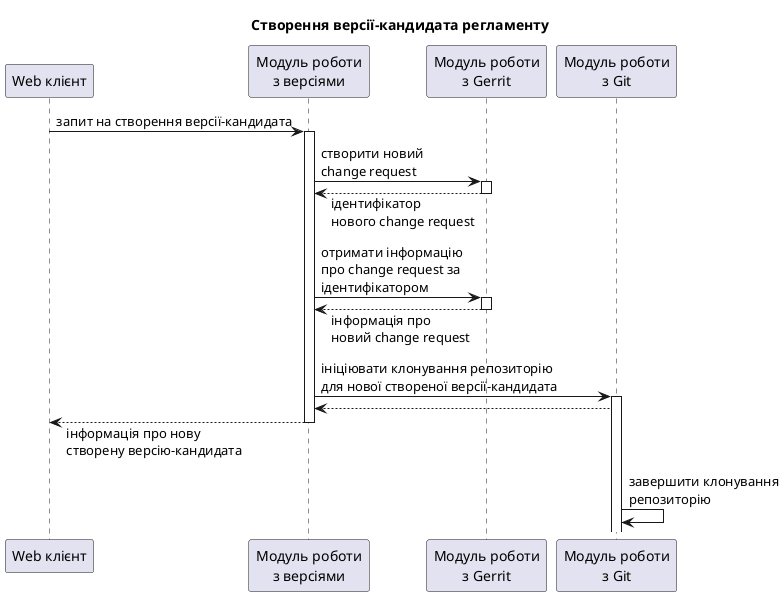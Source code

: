 @startuml
skinparam responseMessageBelowArrow true

participant "Web клієнт" as client order 1
participant "Модуль роботи\nз версіями" as versionModule order 2
participant "Модуль роботи\nз Gerrit" as gerritModule order 3
participant "Модуль роботи\nз Git" as gitModule order 4

title Створення версії-кандидата регламенту

client-> versionModule: запит на створення версії-кандидата
activate versionModule
  versionModule -> gerritModule: створити новий\nchange request
  activate gerritModule
    versionModule <-- gerritModule: ідентифікатор\nнового change request
  deactivate gerritModule

  versionModule -> gerritModule: отримати інформацію\nпро change request за\nідентифікатором
  activate gerritModule
    versionModule <-- gerritModule: інформація про\nновий change request
  deactivate gerritModule

  versionModule -> gitModule: ініціювати клонування репозиторію\nдля нової створеної версії-кандидата
  activate gitModule
  versionModule <-- gitModule

  client <-- versionModule: інформація про нову\nстворену версію-кандидата
  deactivate versionModule

  gitModule -> gitModule: завершити клонування\nрепозиторію
@enduml